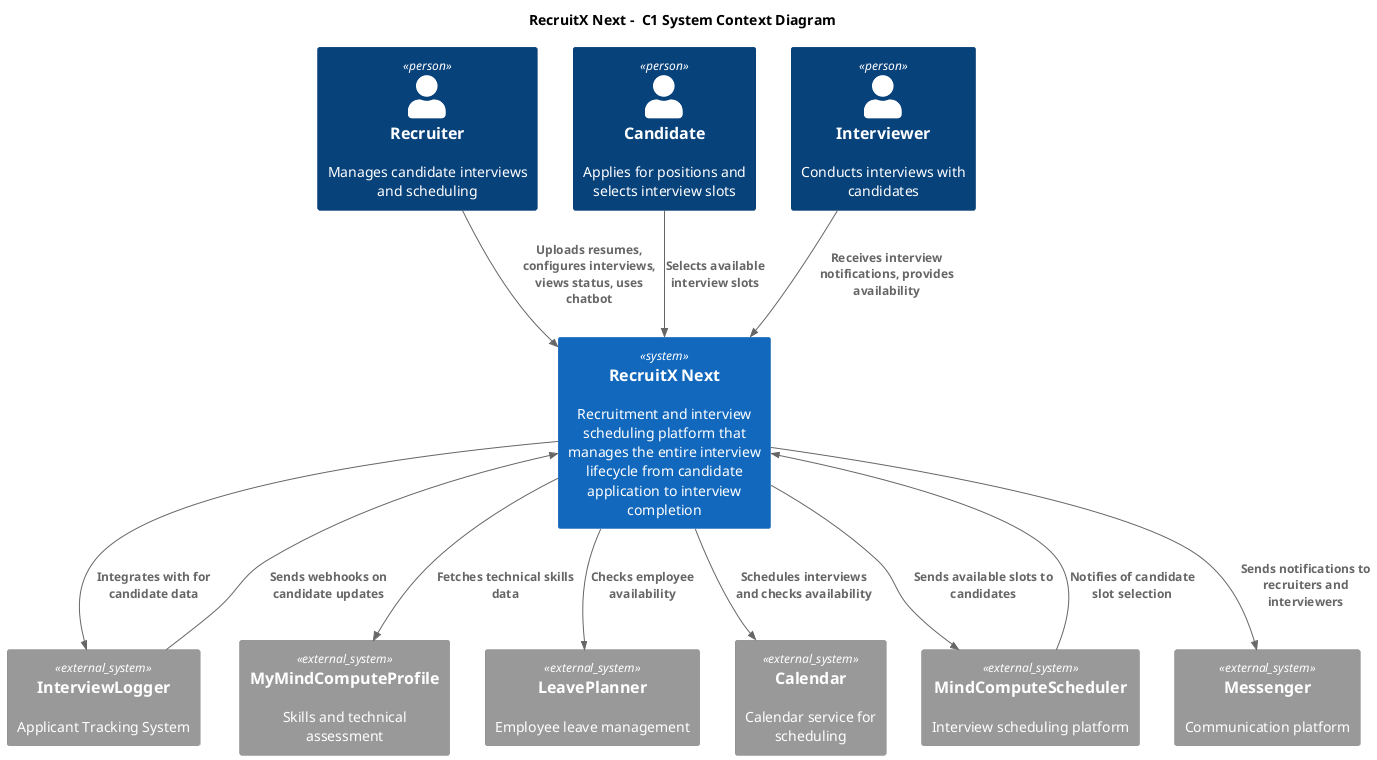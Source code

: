 @startuml
!include <C4/C4_Context>

TITLE RecruitX Next -  C1 System Context Diagram

Person(recruiter, "Recruiter", "Manages candidate interviews and scheduling")
Person(candidate, "Candidate", "Applies for positions and selects interview slots")
Person(interviewer, "Interviewer", "Conducts interviews with candidates")

System(recruitXSystem, "RecruitX Next", "Recruitment and interview scheduling platform that manages the entire interview lifecycle from candidate application to interview completion")

System_Ext(interviewLogger, "InterviewLogger", "Applicant Tracking System")
System_Ext(myMindComputeProfile, "MyMindComputeProfile", "Skills and technical assessment")
System_Ext(leavePlanner, "LeavePlanner", "Employee leave management")
System_Ext(calendar, "Calendar", "Calendar service for scheduling")
System_Ext(mindComputeScheduler, "MindComputeScheduler", "Interview scheduling platform")
System_Ext(Messenger, "Messenger", "Communication platform")

Rel(recruiter, recruitXSystem, "Uploads resumes, configures interviews, views status, uses chatbot")
Rel(candidate, recruitXSystem, "Selects available interview slots")
Rel(interviewer, recruitXSystem, "Receives interview notifications, provides availability")

Rel(recruitXSystem, interviewLogger, "Integrates with for candidate data")
Rel(interviewLogger, recruitXSystem, "Sends webhooks on candidate updates")

Rel(recruitXSystem, myMindComputeProfile, "Fetches technical skills data")
Rel(recruitXSystem, leavePlanner, "Checks employee availability")
Rel(recruitXSystem, calendar, "Schedules interviews and checks availability")

Rel(recruitXSystem, mindComputeScheduler, "Sends available slots to candidates")
Rel(mindComputeScheduler, recruitXSystem, "Notifies of candidate slot selection")

Rel(recruitXSystem, Messenger, "Sends notifications to recruiters and interviewers")

UpdateRelStyle(candidate, recruitXSystem, $textColor="blue", $lineColor="blue")
UpdateRelStyle(recruiter, recruitXSystem, $textColor="red", $lineColor="red")
UpdateRelStyle(interviewer, recruitXSystem, $textColor="green", $lineColor="green")
@enduml